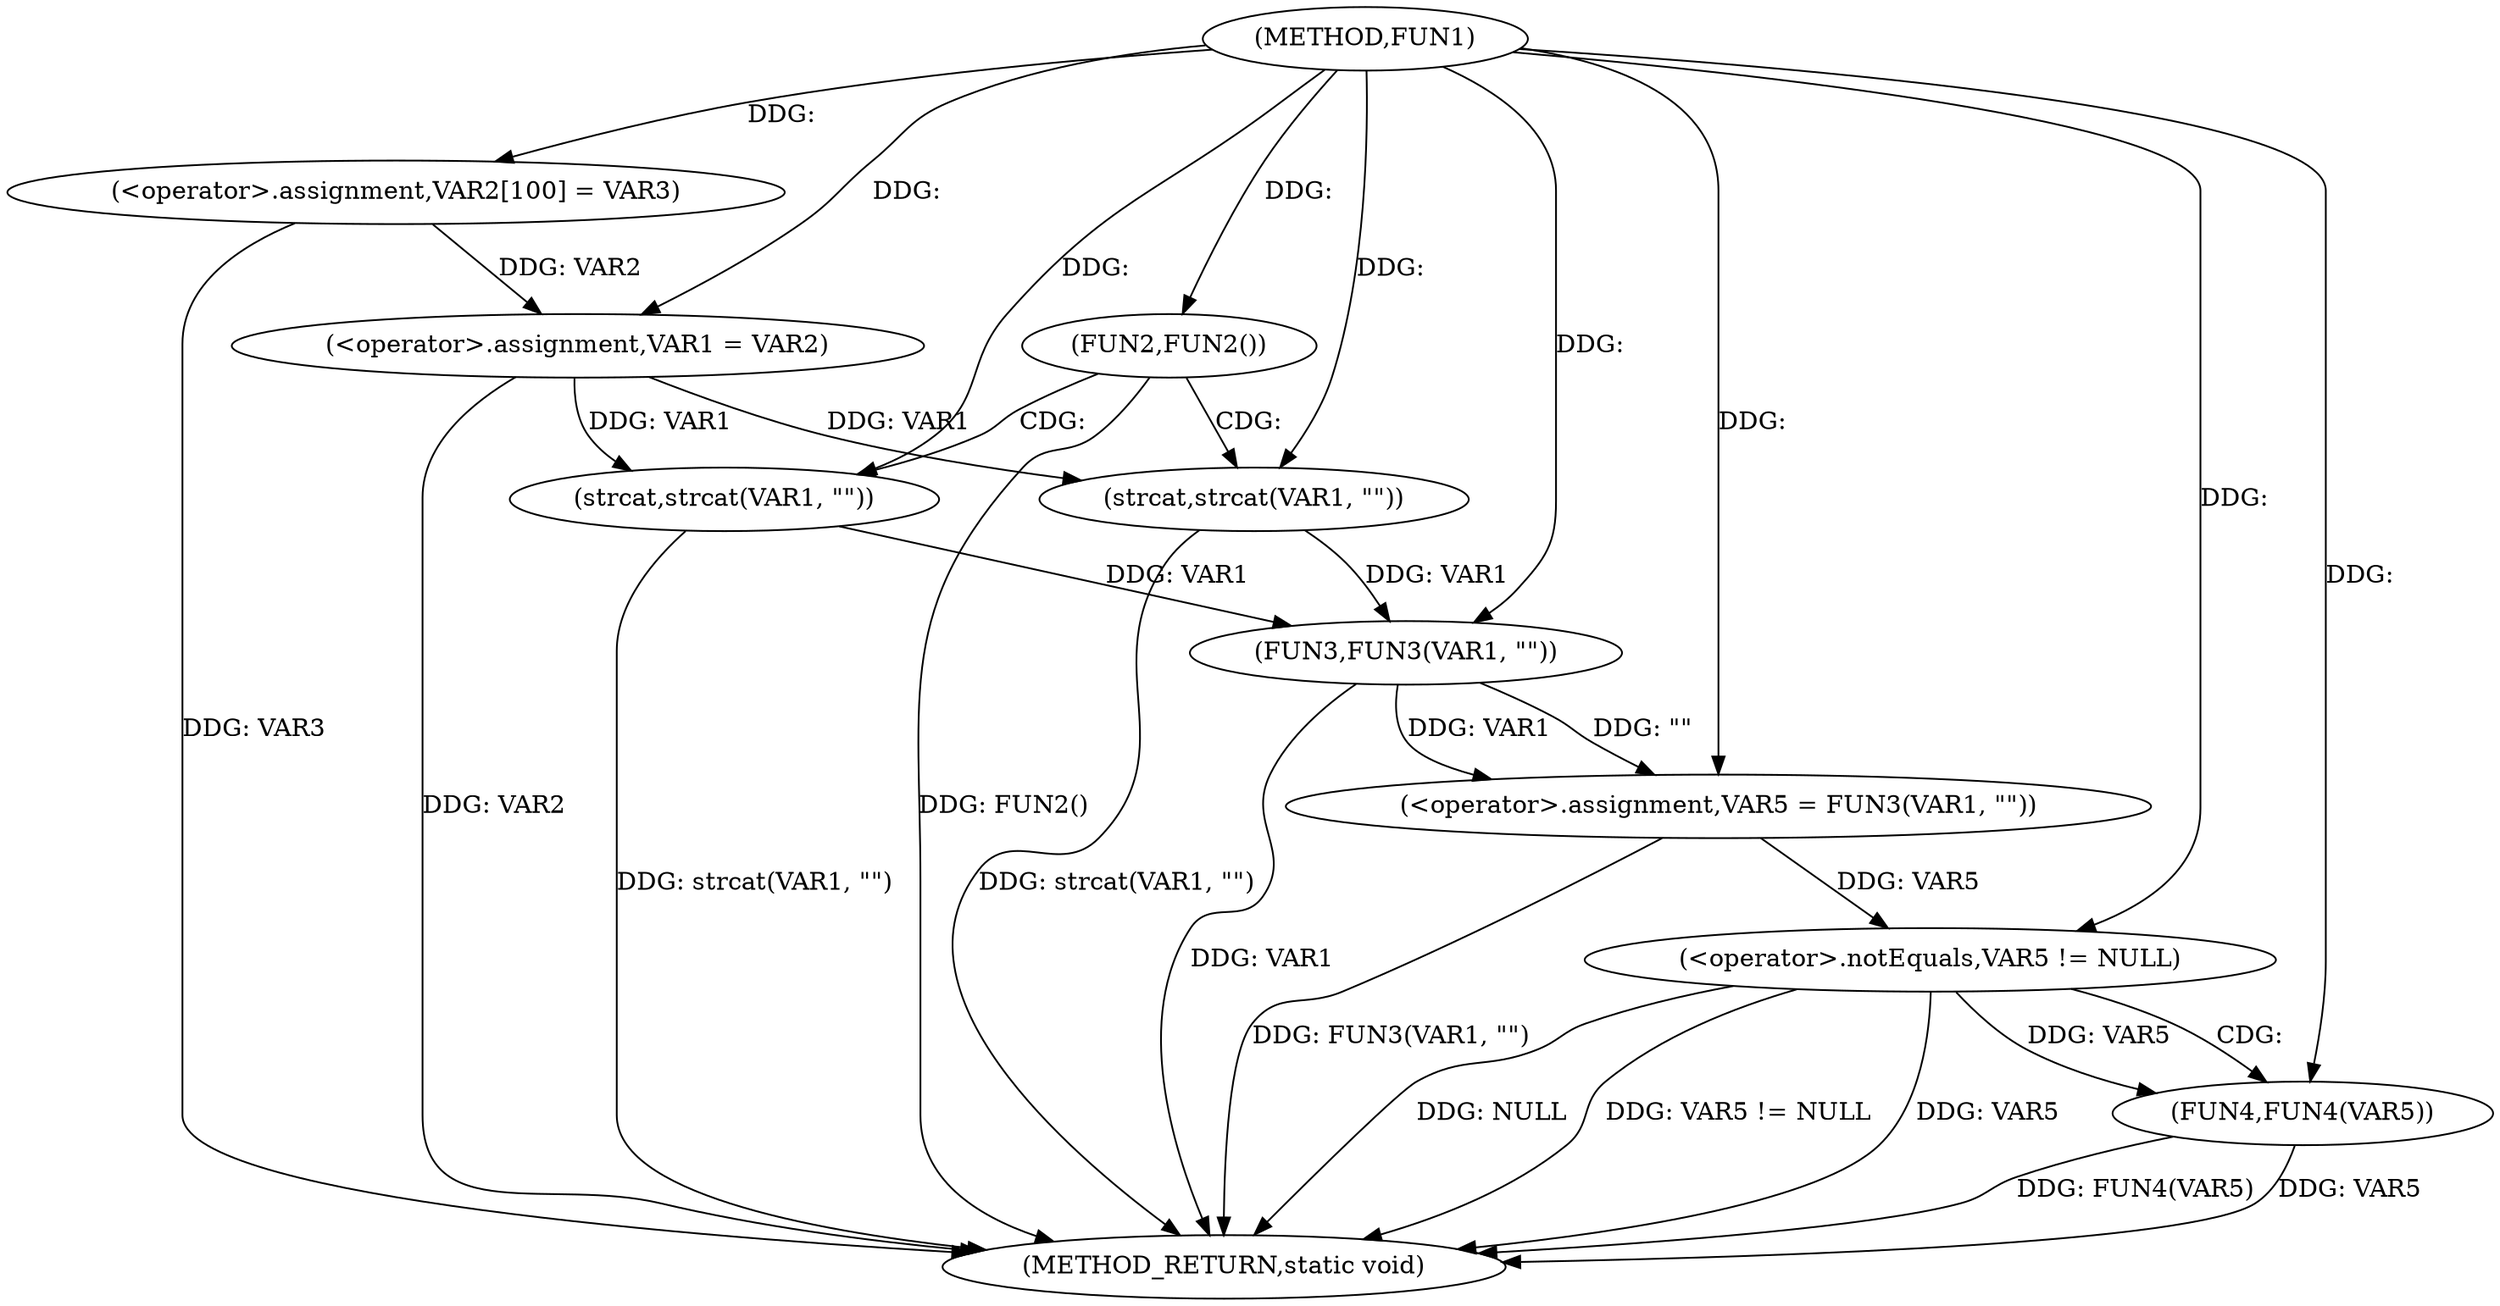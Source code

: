 digraph FUN1 {  
"1000100" [label = "(METHOD,FUN1)" ]
"1000135" [label = "(METHOD_RETURN,static void)" ]
"1000104" [label = "(<operator>.assignment,VAR2[100] = VAR3)" ]
"1000107" [label = "(<operator>.assignment,VAR1 = VAR2)" ]
"1000111" [label = "(FUN2,FUN2())" ]
"1000113" [label = "(strcat,strcat(VAR1, \"\"))" ]
"1000118" [label = "(strcat,strcat(VAR1, \"\"))" ]
"1000123" [label = "(<operator>.assignment,VAR5 = FUN3(VAR1, \"\"))" ]
"1000125" [label = "(FUN3,FUN3(VAR1, \"\"))" ]
"1000129" [label = "(<operator>.notEquals,VAR5 != NULL)" ]
"1000133" [label = "(FUN4,FUN4(VAR5))" ]
  "1000123" -> "1000135"  [ label = "DDG: FUN3(VAR1, \"\")"] 
  "1000118" -> "1000135"  [ label = "DDG: strcat(VAR1, \"\")"] 
  "1000133" -> "1000135"  [ label = "DDG: FUN4(VAR5)"] 
  "1000113" -> "1000135"  [ label = "DDG: strcat(VAR1, \"\")"] 
  "1000111" -> "1000135"  [ label = "DDG: FUN2()"] 
  "1000129" -> "1000135"  [ label = "DDG: NULL"] 
  "1000129" -> "1000135"  [ label = "DDG: VAR5"] 
  "1000125" -> "1000135"  [ label = "DDG: VAR1"] 
  "1000129" -> "1000135"  [ label = "DDG: VAR5 != NULL"] 
  "1000133" -> "1000135"  [ label = "DDG: VAR5"] 
  "1000104" -> "1000135"  [ label = "DDG: VAR3"] 
  "1000107" -> "1000135"  [ label = "DDG: VAR2"] 
  "1000100" -> "1000104"  [ label = "DDG: "] 
  "1000104" -> "1000107"  [ label = "DDG: VAR2"] 
  "1000100" -> "1000107"  [ label = "DDG: "] 
  "1000100" -> "1000111"  [ label = "DDG: "] 
  "1000107" -> "1000113"  [ label = "DDG: VAR1"] 
  "1000100" -> "1000113"  [ label = "DDG: "] 
  "1000107" -> "1000118"  [ label = "DDG: VAR1"] 
  "1000100" -> "1000118"  [ label = "DDG: "] 
  "1000125" -> "1000123"  [ label = "DDG: VAR1"] 
  "1000125" -> "1000123"  [ label = "DDG: \"\""] 
  "1000100" -> "1000123"  [ label = "DDG: "] 
  "1000113" -> "1000125"  [ label = "DDG: VAR1"] 
  "1000118" -> "1000125"  [ label = "DDG: VAR1"] 
  "1000100" -> "1000125"  [ label = "DDG: "] 
  "1000123" -> "1000129"  [ label = "DDG: VAR5"] 
  "1000100" -> "1000129"  [ label = "DDG: "] 
  "1000129" -> "1000133"  [ label = "DDG: VAR5"] 
  "1000100" -> "1000133"  [ label = "DDG: "] 
  "1000111" -> "1000113"  [ label = "CDG: "] 
  "1000111" -> "1000118"  [ label = "CDG: "] 
  "1000129" -> "1000133"  [ label = "CDG: "] 
}
